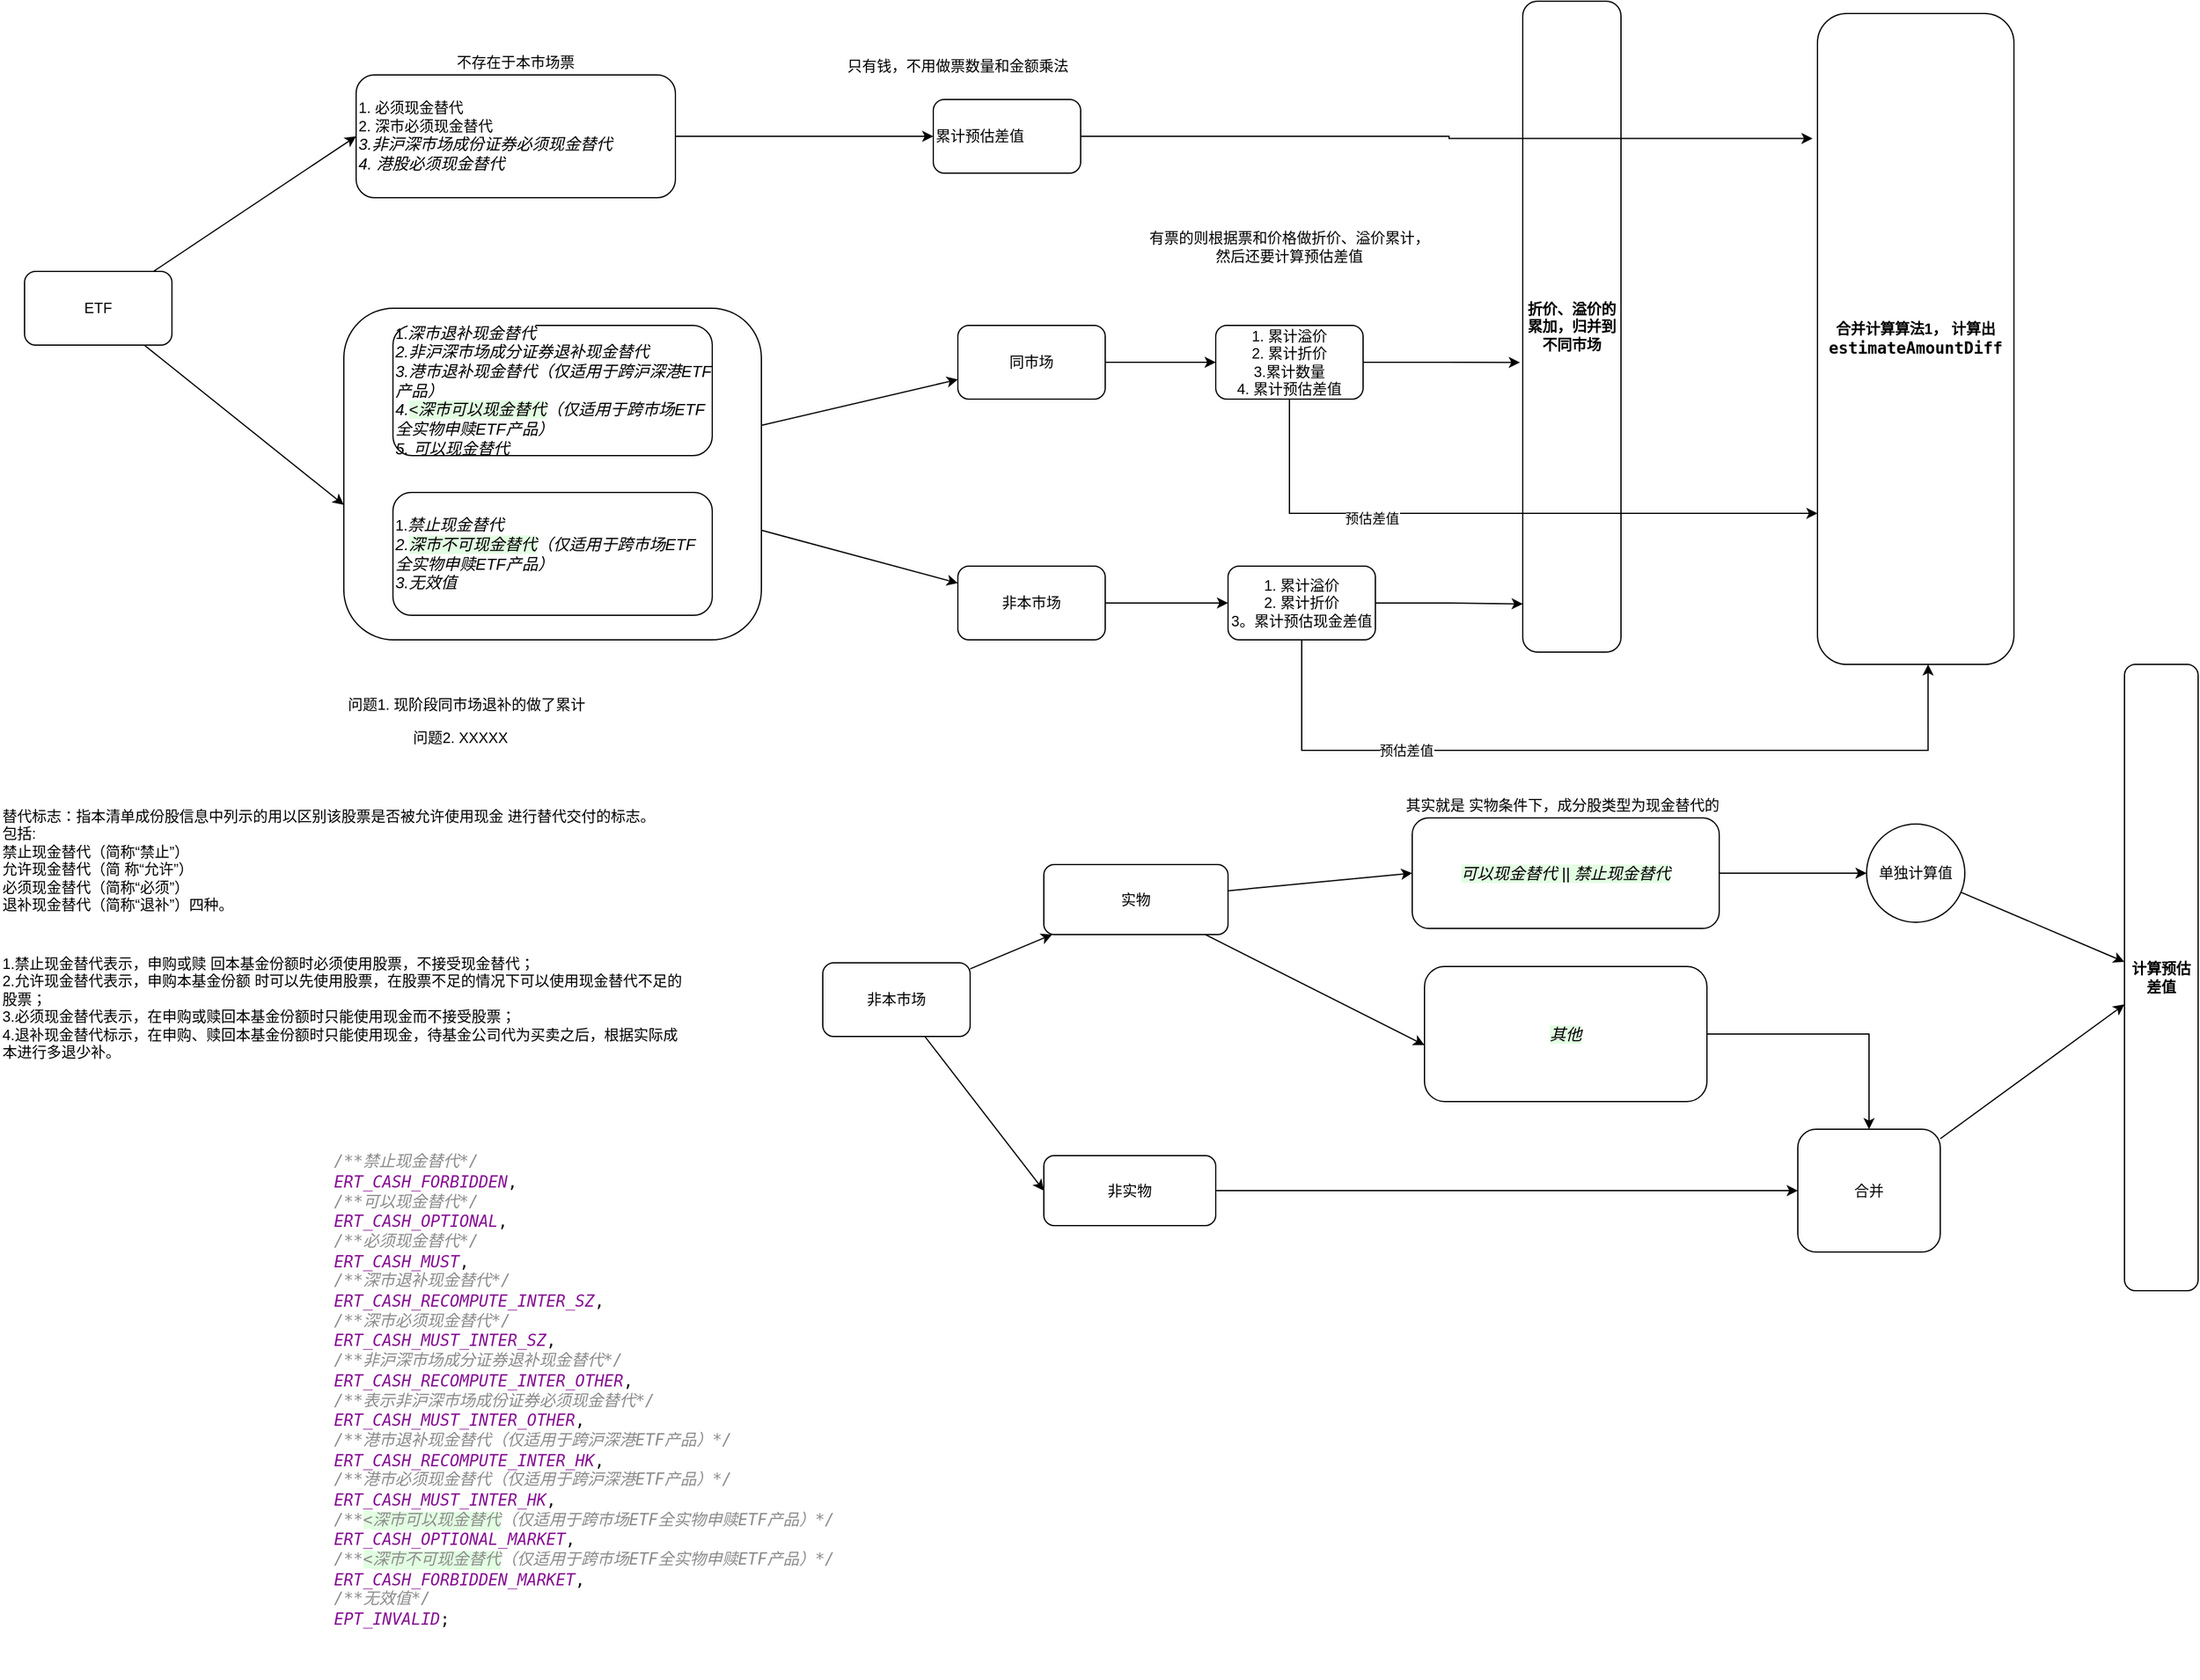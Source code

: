 <mxfile version="26.1.3">
  <diagram name="第 1 页" id="rbjTrnQubaZhu8TUefxR">
    <mxGraphModel dx="1674" dy="833" grid="1" gridSize="10" guides="1" tooltips="1" connect="1" arrows="1" fold="1" page="1" pageScale="1" pageWidth="1169" pageHeight="827" math="0" shadow="0">
      <root>
        <mxCell id="0" />
        <mxCell id="1" parent="0" />
        <mxCell id="Pjw4ReAp0QkN3uzusqus-16" style="rounded=0;orthogonalLoop=1;jettySize=auto;html=1;" parent="1" source="Pjw4ReAp0QkN3uzusqus-10" target="Pjw4ReAp0QkN3uzusqus-14" edge="1">
          <mxGeometry relative="1" as="geometry" />
        </mxCell>
        <mxCell id="Pjw4ReAp0QkN3uzusqus-17" style="rounded=0;orthogonalLoop=1;jettySize=auto;html=1;" parent="1" source="Pjw4ReAp0QkN3uzusqus-10" target="Pjw4ReAp0QkN3uzusqus-15" edge="1">
          <mxGeometry relative="1" as="geometry" />
        </mxCell>
        <mxCell id="Pjw4ReAp0QkN3uzusqus-10" value="" style="rounded=1;whiteSpace=wrap;html=1;" parent="1" vertex="1">
          <mxGeometry x="340" y="360" width="340" height="270" as="geometry" />
        </mxCell>
        <mxCell id="Pjw4ReAp0QkN3uzusqus-4" style="rounded=0;orthogonalLoop=1;jettySize=auto;html=1;entryX=0;entryY=0.5;entryDx=0;entryDy=0;" parent="1" source="Pjw4ReAp0QkN3uzusqus-1" target="Pjw4ReAp0QkN3uzusqus-3" edge="1">
          <mxGeometry relative="1" as="geometry" />
        </mxCell>
        <mxCell id="Pjw4ReAp0QkN3uzusqus-1" value="ETF" style="rounded=1;whiteSpace=wrap;html=1;" parent="1" vertex="1">
          <mxGeometry x="80" y="330" width="120" height="60" as="geometry" />
        </mxCell>
        <mxCell id="Pjw4ReAp0QkN3uzusqus-2" value="&lt;div style=&quot;background-color: rgb(255, 255, 255); color: rgb(8, 8, 8); font-family: &amp;quot;JetBrains Mono&amp;quot;, monospace; font-size: 9.8pt; white-space: pre;&quot;&gt;&lt;span style=&quot;color: rgb(140, 140, 140); font-style: italic;&quot;&gt;/**&lt;/span&gt;&lt;span style=&quot;color: rgb(140, 140, 140); font-style: italic; font-family: &amp;quot;Courier New&amp;quot;, monospace;&quot;&gt;禁止现金替代&lt;/span&gt;&lt;span style=&quot;color: rgb(140, 140, 140); font-style: italic;&quot;&gt;*/&lt;br&gt;&lt;/span&gt;&lt;span style=&quot;color: rgb(135, 16, 148); font-style: italic;&quot;&gt;ERT_CASH_FORBIDDEN&lt;/span&gt;,&lt;br&gt;&lt;span style=&quot;color: rgb(140, 140, 140); font-style: italic;&quot;&gt;/**&lt;/span&gt;&lt;span style=&quot;color: rgb(140, 140, 140); font-style: italic; font-family: &amp;quot;Courier New&amp;quot;, monospace;&quot;&gt;可以现金替代&lt;/span&gt;&lt;span style=&quot;color: rgb(140, 140, 140); font-style: italic;&quot;&gt;*/&lt;br&gt;&lt;/span&gt;&lt;span style=&quot;color: rgb(135, 16, 148); font-style: italic;&quot;&gt;ERT_CASH_OPTIONAL&lt;/span&gt;,&lt;br&gt;&lt;span style=&quot;color: rgb(140, 140, 140); font-style: italic;&quot;&gt;/**&lt;/span&gt;&lt;span style=&quot;color: rgb(140, 140, 140); font-style: italic; font-family: &amp;quot;Courier New&amp;quot;, monospace;&quot;&gt;必须现金替代&lt;/span&gt;&lt;span style=&quot;color: rgb(140, 140, 140); font-style: italic;&quot;&gt;*/&lt;br&gt;&lt;/span&gt;&lt;span style=&quot;color: rgb(135, 16, 148); font-style: italic;&quot;&gt;ERT_CASH_MUST&lt;/span&gt;,&lt;br&gt;&lt;span style=&quot;color: rgb(140, 140, 140); font-style: italic;&quot;&gt;/**&lt;/span&gt;&lt;span style=&quot;color: rgb(140, 140, 140); font-style: italic; font-family: &amp;quot;Courier New&amp;quot;, monospace;&quot;&gt;深市退补现金替代&lt;/span&gt;&lt;span style=&quot;color: rgb(140, 140, 140); font-style: italic;&quot;&gt;*/&lt;br&gt;&lt;/span&gt;&lt;span style=&quot;color: rgb(135, 16, 148); font-style: italic;&quot;&gt;ERT_CASH_RECOMPUTE_INTER_SZ&lt;/span&gt;,&lt;br&gt;&lt;span style=&quot;color: rgb(140, 140, 140); font-style: italic;&quot;&gt;/**&lt;/span&gt;&lt;span style=&quot;color: rgb(140, 140, 140); font-style: italic; font-family: &amp;quot;Courier New&amp;quot;, monospace;&quot;&gt;深市必须现金替代&lt;/span&gt;&lt;span style=&quot;color: rgb(140, 140, 140); font-style: italic;&quot;&gt;*/&lt;br&gt;&lt;/span&gt;&lt;span style=&quot;color: rgb(135, 16, 148); font-style: italic;&quot;&gt;ERT_CASH_MUST_INTER_SZ&lt;/span&gt;,&lt;br&gt;&lt;span style=&quot;color: rgb(140, 140, 140); font-style: italic;&quot;&gt;/**&lt;/span&gt;&lt;span style=&quot;color: rgb(140, 140, 140); font-style: italic; font-family: &amp;quot;Courier New&amp;quot;, monospace;&quot;&gt;非沪深市场成分证券退补现金替代&lt;/span&gt;&lt;span style=&quot;color: rgb(140, 140, 140); font-style: italic;&quot;&gt;*/&lt;br&gt;&lt;/span&gt;&lt;span style=&quot;color: rgb(135, 16, 148); font-style: italic;&quot;&gt;ERT_CASH_RECOMPUTE_INTER_OTHER&lt;/span&gt;,&lt;br&gt;&lt;span style=&quot;color: rgb(140, 140, 140); font-style: italic;&quot;&gt;/**&lt;/span&gt;&lt;span style=&quot;color: rgb(140, 140, 140); font-style: italic; font-family: &amp;quot;Courier New&amp;quot;, monospace;&quot;&gt;表示非沪深市场成份证券必须现金替代&lt;/span&gt;&lt;span style=&quot;color: rgb(140, 140, 140); font-style: italic;&quot;&gt;*/&lt;br&gt;&lt;/span&gt;&lt;span style=&quot;color: rgb(135, 16, 148); font-style: italic;&quot;&gt;ERT_CASH_MUST_INTER_OTHER&lt;/span&gt;,&lt;br&gt;&lt;span style=&quot;color: rgb(140, 140, 140); font-style: italic;&quot;&gt;/**&lt;/span&gt;&lt;span style=&quot;color: rgb(140, 140, 140); font-style: italic; font-family: &amp;quot;Courier New&amp;quot;, monospace;&quot;&gt;港市退补现金替代（仅适用于跨沪深港&lt;/span&gt;&lt;span style=&quot;color: rgb(140, 140, 140); font-style: italic;&quot;&gt;ETF&lt;/span&gt;&lt;span style=&quot;color: rgb(140, 140, 140); font-style: italic; font-family: &amp;quot;Courier New&amp;quot;, monospace;&quot;&gt;产品）&lt;/span&gt;&lt;span style=&quot;color: rgb(140, 140, 140); font-style: italic;&quot;&gt;*/&lt;br&gt;&lt;/span&gt;&lt;span style=&quot;color: rgb(135, 16, 148); font-style: italic;&quot;&gt;ERT_CASH_RECOMPUTE_INTER_HK&lt;/span&gt;,&lt;br&gt;&lt;span style=&quot;color: rgb(140, 140, 140); font-style: italic;&quot;&gt;/**&lt;/span&gt;&lt;span style=&quot;color: rgb(140, 140, 140); font-style: italic; font-family: &amp;quot;Courier New&amp;quot;, monospace;&quot;&gt;港市必须现金替代（仅适用于跨沪深港&lt;/span&gt;&lt;span style=&quot;color: rgb(140, 140, 140); font-style: italic;&quot;&gt;ETF&lt;/span&gt;&lt;span style=&quot;color: rgb(140, 140, 140); font-style: italic; font-family: &amp;quot;Courier New&amp;quot;, monospace;&quot;&gt;产品）&lt;/span&gt;&lt;span style=&quot;color: rgb(140, 140, 140); font-style: italic;&quot;&gt;*/&lt;br&gt;&lt;/span&gt;&lt;span style=&quot;color: rgb(135, 16, 148); font-style: italic;&quot;&gt;ERT_CASH_MUST_INTER_HK&lt;/span&gt;,&lt;br&gt;&lt;span style=&quot;color: rgb(140, 140, 140); font-style: italic;&quot;&gt;/**&lt;/span&gt;&lt;span style=&quot;color: rgb(140, 140, 140); background-color: rgb(226, 255, 226); font-style: italic;&quot;&gt;&amp;lt;&lt;/span&gt;&lt;span style=&quot;color: rgb(140, 140, 140); background-color: rgb(226, 255, 226); font-style: italic; font-family: &amp;quot;Courier New&amp;quot;, monospace;&quot;&gt;深市可以现金替代&lt;/span&gt;&lt;span style=&quot;color: rgb(140, 140, 140); font-style: italic; font-family: &amp;quot;Courier New&amp;quot;, monospace;&quot;&gt;（仅适用于跨市场&lt;/span&gt;&lt;span style=&quot;color: rgb(140, 140, 140); font-style: italic;&quot;&gt;ETF&lt;/span&gt;&lt;span style=&quot;color: rgb(140, 140, 140); font-style: italic; font-family: &amp;quot;Courier New&amp;quot;, monospace;&quot;&gt;全实物申赎&lt;/span&gt;&lt;span style=&quot;color: rgb(140, 140, 140); font-style: italic;&quot;&gt;ETF&lt;/span&gt;&lt;span style=&quot;color: rgb(140, 140, 140); font-style: italic; font-family: &amp;quot;Courier New&amp;quot;, monospace;&quot;&gt;产品）&lt;/span&gt;&lt;span style=&quot;color: rgb(140, 140, 140); font-style: italic;&quot;&gt;*/&lt;br&gt;&lt;/span&gt;&lt;span style=&quot;color: rgb(135, 16, 148); font-style: italic;&quot;&gt;ERT_CASH_OPTIONAL_MARKET&lt;/span&gt;,&lt;br&gt;&lt;span style=&quot;color: rgb(140, 140, 140); font-style: italic;&quot;&gt;/**&lt;/span&gt;&lt;span style=&quot;color: rgb(140, 140, 140); background-color: rgb(226, 255, 226); font-style: italic;&quot;&gt;&amp;lt;&lt;/span&gt;&lt;span style=&quot;color: rgb(140, 140, 140); background-color: rgb(226, 255, 226); font-style: italic; font-family: &amp;quot;Courier New&amp;quot;, monospace;&quot;&gt;深市不可现金替代&lt;/span&gt;&lt;span style=&quot;color: rgb(140, 140, 140); font-style: italic; font-family: &amp;quot;Courier New&amp;quot;, monospace;&quot;&gt;（仅适用于跨市场&lt;/span&gt;&lt;span style=&quot;color: rgb(140, 140, 140); font-style: italic;&quot;&gt;ETF&lt;/span&gt;&lt;span style=&quot;color: rgb(140, 140, 140); font-style: italic; font-family: &amp;quot;Courier New&amp;quot;, monospace;&quot;&gt;全实物申赎&lt;/span&gt;&lt;span style=&quot;color: rgb(140, 140, 140); font-style: italic;&quot;&gt;ETF&lt;/span&gt;&lt;span style=&quot;color: rgb(140, 140, 140); font-style: italic; font-family: &amp;quot;Courier New&amp;quot;, monospace;&quot;&gt;产品）&lt;/span&gt;&lt;span style=&quot;color: rgb(140, 140, 140); font-style: italic;&quot;&gt;*/&lt;br&gt;&lt;/span&gt;&lt;span style=&quot;color: rgb(135, 16, 148); font-style: italic;&quot;&gt;ERT_CASH_FORBIDDEN_MARKET&lt;/span&gt;,&lt;br&gt;&lt;span style=&quot;color: rgb(140, 140, 140); font-style: italic;&quot;&gt;/**&lt;/span&gt;&lt;span style=&quot;color: rgb(140, 140, 140); font-style: italic; font-family: &amp;quot;Courier New&amp;quot;, monospace;&quot;&gt;无效值&lt;/span&gt;&lt;span style=&quot;color: rgb(140, 140, 140); font-style: italic;&quot;&gt;*/&lt;br&gt;&lt;/span&gt;&lt;span style=&quot;color: rgb(135, 16, 148); font-style: italic;&quot;&gt;EPT_INVALID&lt;/span&gt;;&lt;/div&gt;" style="text;html=1;align=left;verticalAlign=middle;whiteSpace=wrap;rounded=0;" parent="1" vertex="1">
          <mxGeometry x="330" y="1006" width="440" height="470" as="geometry" />
        </mxCell>
        <mxCell id="Pjw4ReAp0QkN3uzusqus-19" value="" style="edgeStyle=orthogonalEdgeStyle;rounded=0;orthogonalLoop=1;jettySize=auto;html=1;" parent="1" source="Pjw4ReAp0QkN3uzusqus-3" target="Pjw4ReAp0QkN3uzusqus-18" edge="1">
          <mxGeometry relative="1" as="geometry" />
        </mxCell>
        <mxCell id="Pjw4ReAp0QkN3uzusqus-3" value="&lt;font style=&quot;color: rgb(0, 0, 0);&quot; face=&quot;Helvetica&quot;&gt;1. 必须现金替代&lt;/font&gt;&lt;div&gt;&lt;font style=&quot;color: rgb(0, 0, 0);&quot; face=&quot;Helvetica&quot;&gt;2. 深市必须现金替代&lt;/font&gt;&lt;/div&gt;&lt;div&gt;&lt;span style=&quot;font-size: 13.067px; font-style: italic; white-space: pre; background-color: rgb(255, 255, 255);&quot;&gt;&lt;font style=&quot;color: rgb(0, 0, 0);&quot; face=&quot;Helvetica&quot;&gt;3.非沪深市场成份证券必须现金替代&lt;/font&gt;&lt;/span&gt;&lt;/div&gt;&lt;div&gt;&lt;span style=&quot;font-size: 13.067px; font-style: italic; white-space: pre; background-color: rgb(255, 255, 255);&quot;&gt;&lt;font style=&quot;color: rgb(0, 0, 0);&quot; face=&quot;Helvetica&quot;&gt;4. 港股必须现金替代&lt;/font&gt;&lt;/span&gt;&lt;/div&gt;" style="rounded=1;whiteSpace=wrap;html=1;align=left;" parent="1" vertex="1">
          <mxGeometry x="350" y="170" width="260" height="100" as="geometry" />
        </mxCell>
        <mxCell id="Pjw4ReAp0QkN3uzusqus-5" value="1.&lt;span style=&quot;font-size: 13.067px; font-style: italic; white-space: pre; background-color: rgb(255, 255, 255);&quot;&gt;深市退补现金替代&lt;/span&gt;&lt;div&gt;&lt;span style=&quot;font-size: 13.067px; font-style: italic; white-space: pre; background-color: rgb(255, 255, 255);&quot;&gt;2.&lt;/span&gt;&lt;span style=&quot;background-color: rgb(255, 255, 255); font-size: 13.067px; font-style: italic; white-space: pre;&quot;&gt;非沪深市场成分证券退补现金替代&lt;/span&gt;&lt;/div&gt;&lt;div&gt;&lt;span style=&quot;background-color: rgb(255, 255, 255); font-size: 13.067px; font-style: italic; white-space: pre;&quot;&gt;3.&lt;/span&gt;&lt;span style=&quot;background-color: transparent; font-size: 13.067px; white-space: pre; font-style: italic;&quot;&gt;港市退补现金替代（仅适用于跨沪深港&lt;/span&gt;&lt;span style=&quot;background-color: transparent; font-size: 13.067px; white-space: pre; font-style: italic;&quot;&gt;ETF&lt;/span&gt;&lt;span style=&quot;background-color: transparent; font-size: 13.067px; white-space: pre; font-style: italic;&quot;&gt;产品）&lt;/span&gt;&lt;/div&gt;&lt;div&gt;&lt;span style=&quot;background-color: transparent; font-size: 13.067px; white-space: pre; font-style: italic;&quot;&gt;4.&lt;/span&gt;&lt;span style=&quot;font-size: 13.067px; white-space: pre; background-color: rgb(226, 255, 226); font-style: italic;&quot;&gt;&amp;lt;&lt;/span&gt;&lt;span style=&quot;font-size: 13.067px; white-space: pre; background-color: rgb(226, 255, 226); font-style: italic;&quot;&gt;深市可以现金替代&lt;/span&gt;&lt;span style=&quot;background-color: transparent; font-size: 13.067px; white-space: pre; font-style: italic;&quot;&gt;（仅适用于跨市场&lt;/span&gt;&lt;span style=&quot;background-color: transparent; font-size: 13.067px; white-space: pre; font-style: italic;&quot;&gt;ETF&lt;/span&gt;&lt;span style=&quot;background-color: transparent; font-size: 13.067px; white-space: pre; font-style: italic;&quot;&gt;全实物申赎&lt;/span&gt;&lt;span style=&quot;background-color: transparent; font-size: 13.067px; white-space: pre; font-style: italic;&quot;&gt;ETF&lt;/span&gt;&lt;span style=&quot;background-color: transparent; font-size: 13.067px; white-space: pre; font-style: italic;&quot;&gt;产品）&lt;/span&gt;&lt;/div&gt;&lt;div&gt;&lt;span style=&quot;background-color: transparent; font-size: 13.067px; white-space: pre; font-style: italic;&quot;&gt;5. 可以现金替代&lt;/span&gt;&lt;/div&gt;" style="rounded=1;whiteSpace=wrap;html=1;fontColor=default;fontFamily=Helvetica;align=left;" parent="1" vertex="1">
          <mxGeometry x="380" y="374" width="260" height="106" as="geometry" />
        </mxCell>
        <mxCell id="Pjw4ReAp0QkN3uzusqus-6" value="不存在于本市场票" style="text;html=1;align=center;verticalAlign=middle;whiteSpace=wrap;rounded=0;" parent="1" vertex="1">
          <mxGeometry x="405" y="150" width="150" height="20" as="geometry" />
        </mxCell>
        <mxCell id="Pjw4ReAp0QkN3uzusqus-9" value="1.&lt;span style=&quot;font-size: 13.067px; font-style: italic; white-space: pre; background-color: rgb(255, 255, 255);&quot;&gt;禁止现金替代&lt;/span&gt;&lt;div style=&quot;&quot;&gt;&lt;font&gt;&lt;span style=&quot;font-size: 13.067px; white-space: pre; background-color: rgb(255, 255, 255);&quot;&gt;&lt;i&gt;2.&lt;/i&gt;&lt;/span&gt;&lt;/font&gt;&lt;span style=&quot;font-size: 13.067px; white-space: pre; background-color: rgb(226, 255, 226); font-style: italic;&quot;&gt;深市不可现金替代&lt;/span&gt;&lt;span style=&quot;background-color: transparent; font-size: 13.067px; white-space: pre; font-style: italic;&quot;&gt;（仅适用于跨市场&lt;/span&gt;&lt;span style=&quot;background-color: transparent; font-size: 13.067px; white-space: pre; font-style: italic;&quot;&gt;ETF&lt;/span&gt;&lt;span style=&quot;background-color: transparent; font-size: 13.067px; white-space: pre; font-style: italic;&quot;&gt;全实物申赎&lt;/span&gt;&lt;span style=&quot;background-color: transparent; font-size: 13.067px; white-space: pre; font-style: italic;&quot;&gt;ETF&lt;/span&gt;&lt;span style=&quot;background-color: transparent; font-size: 13.067px; white-space: pre; font-style: italic;&quot;&gt;产品）&lt;/span&gt;&lt;/div&gt;&lt;div style=&quot;&quot;&gt;&lt;span style=&quot;background-color: transparent; font-size: 13.067px; white-space: pre; font-style: italic;&quot;&gt;3.&lt;/span&gt;&lt;span style=&quot;background-color: rgb(255, 255, 255); font-size: 13.067px; font-style: italic; white-space: pre;&quot;&gt;无效值&lt;/span&gt;&lt;/div&gt;" style="rounded=1;whiteSpace=wrap;html=1;fontColor=default;fontFamily=Helvetica;align=left;" parent="1" vertex="1">
          <mxGeometry x="380" y="510" width="260" height="100" as="geometry" />
        </mxCell>
        <mxCell id="Pjw4ReAp0QkN3uzusqus-12" style="rounded=0;orthogonalLoop=1;jettySize=auto;html=1;entryX=0;entryY=0.593;entryDx=0;entryDy=0;entryPerimeter=0;" parent="1" source="Pjw4ReAp0QkN3uzusqus-1" target="Pjw4ReAp0QkN3uzusqus-10" edge="1">
          <mxGeometry relative="1" as="geometry" />
        </mxCell>
        <mxCell id="Pjw4ReAp0QkN3uzusqus-21" value="" style="edgeStyle=orthogonalEdgeStyle;rounded=0;orthogonalLoop=1;jettySize=auto;html=1;" parent="1" source="Pjw4ReAp0QkN3uzusqus-14" target="Pjw4ReAp0QkN3uzusqus-20" edge="1">
          <mxGeometry relative="1" as="geometry" />
        </mxCell>
        <mxCell id="Pjw4ReAp0QkN3uzusqus-14" value="同市场" style="rounded=1;whiteSpace=wrap;html=1;" parent="1" vertex="1">
          <mxGeometry x="840" y="374" width="120" height="60" as="geometry" />
        </mxCell>
        <mxCell id="Pjw4ReAp0QkN3uzusqus-23" style="edgeStyle=orthogonalEdgeStyle;rounded=0;orthogonalLoop=1;jettySize=auto;html=1;" parent="1" source="Pjw4ReAp0QkN3uzusqus-15" target="Pjw4ReAp0QkN3uzusqus-22" edge="1">
          <mxGeometry relative="1" as="geometry" />
        </mxCell>
        <mxCell id="Pjw4ReAp0QkN3uzusqus-15" value="非本市场" style="rounded=1;whiteSpace=wrap;html=1;" parent="1" vertex="1">
          <mxGeometry x="840" y="570" width="120" height="60" as="geometry" />
        </mxCell>
        <mxCell id="Pjw4ReAp0QkN3uzusqus-18" value="累计预估差值" style="whiteSpace=wrap;html=1;align=left;rounded=1;" parent="1" vertex="1">
          <mxGeometry x="820" y="190" width="120" height="60" as="geometry" />
        </mxCell>
        <mxCell id="Pjw4ReAp0QkN3uzusqus-20" value="1. 累计溢价&lt;div&gt;2. 累计折价&lt;/div&gt;&lt;div&gt;3.累计数量&lt;/div&gt;&lt;div&gt;4. 累计预估差值&lt;/div&gt;" style="whiteSpace=wrap;html=1;rounded=1;" parent="1" vertex="1">
          <mxGeometry x="1050" y="374" width="120" height="60" as="geometry" />
        </mxCell>
        <mxCell id="Pjw4ReAp0QkN3uzusqus-22" value="1. 累计溢价&lt;div&gt;2. 累计折价&lt;/div&gt;&lt;div&gt;3。累计预估现金差值&lt;/div&gt;" style="whiteSpace=wrap;html=1;rounded=1;" parent="1" vertex="1">
          <mxGeometry x="1060" y="570" width="120" height="60" as="geometry" />
        </mxCell>
        <mxCell id="Pjw4ReAp0QkN3uzusqus-24" value="只有钱，不用做票数量和金额乘法" style="text;html=1;align=center;verticalAlign=middle;whiteSpace=wrap;rounded=0;" parent="1" vertex="1">
          <mxGeometry x="720" y="150" width="240" height="25" as="geometry" />
        </mxCell>
        <mxCell id="Pjw4ReAp0QkN3uzusqus-25" value="有票的则根据票和价格做折价、溢价累计，然后还要计算预估差值" style="text;html=1;align=center;verticalAlign=middle;whiteSpace=wrap;rounded=0;" parent="1" vertex="1">
          <mxGeometry x="995" y="280" width="230" height="60" as="geometry" />
        </mxCell>
        <mxCell id="Pjw4ReAp0QkN3uzusqus-26" value="折价、溢价的累加，归并到不同市场" style="rounded=1;whiteSpace=wrap;html=1;fontStyle=1" parent="1" vertex="1">
          <mxGeometry x="1300" y="110" width="80" height="530" as="geometry" />
        </mxCell>
        <mxCell id="Pjw4ReAp0QkN3uzusqus-28" style="edgeStyle=orthogonalEdgeStyle;rounded=0;orthogonalLoop=1;jettySize=auto;html=1;entryX=-0.029;entryY=0.555;entryDx=0;entryDy=0;entryPerimeter=0;" parent="1" source="Pjw4ReAp0QkN3uzusqus-20" target="Pjw4ReAp0QkN3uzusqus-26" edge="1">
          <mxGeometry relative="1" as="geometry" />
        </mxCell>
        <mxCell id="Pjw4ReAp0QkN3uzusqus-29" style="edgeStyle=orthogonalEdgeStyle;rounded=0;orthogonalLoop=1;jettySize=auto;html=1;exitX=1;exitY=0.5;exitDx=0;exitDy=0;entryX=0;entryY=0.926;entryDx=0;entryDy=0;entryPerimeter=0;" parent="1" source="Pjw4ReAp0QkN3uzusqus-22" target="Pjw4ReAp0QkN3uzusqus-26" edge="1">
          <mxGeometry relative="1" as="geometry" />
        </mxCell>
        <mxCell id="Pjw4ReAp0QkN3uzusqus-30" value="合并计算算法1， 计算出&lt;span style=&quot;background-color: rgb(255, 255, 255); font-family: &amp;quot;JetBrains Mono&amp;quot;, monospace; font-size: 9.8pt; white-space: pre;&quot;&gt;estimateAmountDiff&lt;/span&gt;" style="rounded=1;whiteSpace=wrap;html=1;fontStyle=1" parent="1" vertex="1">
          <mxGeometry x="1540" y="120" width="160" height="530" as="geometry" />
        </mxCell>
        <mxCell id="Pjw4ReAp0QkN3uzusqus-31" style="edgeStyle=orthogonalEdgeStyle;rounded=0;orthogonalLoop=1;jettySize=auto;html=1;entryX=-0.025;entryY=0.192;entryDx=0;entryDy=0;entryPerimeter=0;" parent="1" source="Pjw4ReAp0QkN3uzusqus-18" target="Pjw4ReAp0QkN3uzusqus-30" edge="1">
          <mxGeometry relative="1" as="geometry" />
        </mxCell>
        <mxCell id="Pjw4ReAp0QkN3uzusqus-32" style="edgeStyle=orthogonalEdgeStyle;rounded=0;orthogonalLoop=1;jettySize=auto;html=1;entryX=0;entryY=0.768;entryDx=0;entryDy=0;entryPerimeter=0;" parent="1" source="Pjw4ReAp0QkN3uzusqus-20" target="Pjw4ReAp0QkN3uzusqus-30" edge="1">
          <mxGeometry relative="1" as="geometry">
            <Array as="points">
              <mxPoint x="1110" y="527" />
            </Array>
          </mxGeometry>
        </mxCell>
        <mxCell id="Pjw4ReAp0QkN3uzusqus-33" value="预估差值" style="edgeLabel;html=1;align=center;verticalAlign=middle;resizable=0;points=[];" parent="Pjw4ReAp0QkN3uzusqus-32" vertex="1" connectable="0">
          <mxGeometry x="-0.388" y="-4" relative="1" as="geometry">
            <mxPoint as="offset" />
          </mxGeometry>
        </mxCell>
        <mxCell id="Pjw4ReAp0QkN3uzusqus-34" style="edgeStyle=orthogonalEdgeStyle;rounded=0;orthogonalLoop=1;jettySize=auto;html=1;exitX=0.5;exitY=1;exitDx=0;exitDy=0;entryX=0.563;entryY=1;entryDx=0;entryDy=0;entryPerimeter=0;" parent="1" source="Pjw4ReAp0QkN3uzusqus-22" target="Pjw4ReAp0QkN3uzusqus-30" edge="1">
          <mxGeometry relative="1" as="geometry">
            <Array as="points">
              <mxPoint x="1120" y="720" />
              <mxPoint x="1630" y="720" />
            </Array>
          </mxGeometry>
        </mxCell>
        <mxCell id="Pjw4ReAp0QkN3uzusqus-35" value="预估差值" style="edgeLabel;html=1;align=center;verticalAlign=middle;resizable=0;points=[];" parent="Pjw4ReAp0QkN3uzusqus-34" vertex="1" connectable="0">
          <mxGeometry x="-0.478" relative="1" as="geometry">
            <mxPoint as="offset" />
          </mxGeometry>
        </mxCell>
        <mxCell id="Pjw4ReAp0QkN3uzusqus-38" value="替代标志：指本清单成份股信息中列示的用以区别该股票是否被允许使用现金 进行替代交付的标志。&#xa;包括:&#xa;禁止现金替代（简称“禁止”）&#xa;允许现金替代（简 称“允许”）&#xa;必须现金替代（简称“必须”）&#xa;退补现金替代（简称“退补”）四种。" style="text;whiteSpace=wrap;" parent="1" vertex="1">
          <mxGeometry x="60" y="760" width="560" height="120" as="geometry" />
        </mxCell>
        <mxCell id="Pjw4ReAp0QkN3uzusqus-39" value="1.禁止现金替代表示，申购或赎 回本基金份额时必须使用股票，不接受现金替代；&#xa;2.允许现金替代表示，申购本基金份额 时可以先使用股票，在股票不足的情况下可以使用现金替代不足的股票；&#xa;3.必须现金替代表示，在申购或赎回本基金份额时只能使用现金而不接受股票；&#xa;4.退补现金替代标示，在申购、赎回本基金份额时只能使用现金，待基金公司代为买卖之后，根据实际成本进行多退少补。" style="text;whiteSpace=wrap;" parent="1" vertex="1">
          <mxGeometry x="60" y="880" width="560" height="110" as="geometry" />
        </mxCell>
        <mxCell id="Pjw4ReAp0QkN3uzusqus-49" value="问题1. 现阶段同市场退补的做了累计&lt;div&gt;&lt;br&gt;&lt;/div&gt;" style="text;html=1;align=center;verticalAlign=middle;whiteSpace=wrap;rounded=0;" parent="1" vertex="1">
          <mxGeometry x="320" y="680" width="240" height="20" as="geometry" />
        </mxCell>
        <mxCell id="Pjw4ReAp0QkN3uzusqus-54" value="" style="rounded=0;orthogonalLoop=1;jettySize=auto;html=1;" parent="1" source="Pjw4ReAp0QkN3uzusqus-50" target="Pjw4ReAp0QkN3uzusqus-53" edge="1">
          <mxGeometry relative="1" as="geometry" />
        </mxCell>
        <mxCell id="Pjw4ReAp0QkN3uzusqus-56" style="rounded=0;orthogonalLoop=1;jettySize=auto;html=1;entryX=0;entryY=0.5;entryDx=0;entryDy=0;" parent="1" source="Pjw4ReAp0QkN3uzusqus-50" target="Pjw4ReAp0QkN3uzusqus-55" edge="1">
          <mxGeometry relative="1" as="geometry" />
        </mxCell>
        <mxCell id="Pjw4ReAp0QkN3uzusqus-50" value="非本市场" style="rounded=1;whiteSpace=wrap;html=1;" parent="1" vertex="1">
          <mxGeometry x="730" y="893" width="120" height="60" as="geometry" />
        </mxCell>
        <mxCell id="Pjw4ReAp0QkN3uzusqus-67" value="" style="edgeStyle=orthogonalEdgeStyle;rounded=0;orthogonalLoop=1;jettySize=auto;html=1;" parent="1" source="Pjw4ReAp0QkN3uzusqus-51" target="Pjw4ReAp0QkN3uzusqus-66" edge="1">
          <mxGeometry relative="1" as="geometry" />
        </mxCell>
        <mxCell id="Pjw4ReAp0QkN3uzusqus-51" value="&lt;div style=&quot;text-align: left;&quot;&gt;&lt;span style=&quot;font-size: 13.067px; white-space: pre; background-color: rgb(226, 255, 226);&quot;&gt;&lt;i&gt;可以现金替代 || 禁止现金替代&lt;/i&gt;&lt;/span&gt;&lt;/div&gt;" style="whiteSpace=wrap;html=1;rounded=1;" parent="1" vertex="1">
          <mxGeometry x="1210" y="775" width="250" height="90" as="geometry" />
        </mxCell>
        <mxCell id="Pjw4ReAp0QkN3uzusqus-57" style="rounded=0;orthogonalLoop=1;jettySize=auto;html=1;entryX=0;entryY=0.5;entryDx=0;entryDy=0;" parent="1" source="Pjw4ReAp0QkN3uzusqus-53" target="Pjw4ReAp0QkN3uzusqus-51" edge="1">
          <mxGeometry relative="1" as="geometry" />
        </mxCell>
        <mxCell id="Pjw4ReAp0QkN3uzusqus-53" value="实物" style="whiteSpace=wrap;html=1;rounded=1;" parent="1" vertex="1">
          <mxGeometry x="910" y="813" width="150" height="57" as="geometry" />
        </mxCell>
        <mxCell id="Pjw4ReAp0QkN3uzusqus-65" style="edgeStyle=orthogonalEdgeStyle;rounded=0;orthogonalLoop=1;jettySize=auto;html=1;" parent="1" source="Pjw4ReAp0QkN3uzusqus-55" target="Pjw4ReAp0QkN3uzusqus-63" edge="1">
          <mxGeometry relative="1" as="geometry" />
        </mxCell>
        <mxCell id="Pjw4ReAp0QkN3uzusqus-55" value="非实物" style="whiteSpace=wrap;html=1;rounded=1;" parent="1" vertex="1">
          <mxGeometry x="910" y="1050" width="140" height="57" as="geometry" />
        </mxCell>
        <mxCell id="Pjw4ReAp0QkN3uzusqus-64" style="edgeStyle=orthogonalEdgeStyle;rounded=0;orthogonalLoop=1;jettySize=auto;html=1;" parent="1" source="Pjw4ReAp0QkN3uzusqus-58" target="Pjw4ReAp0QkN3uzusqus-63" edge="1">
          <mxGeometry relative="1" as="geometry" />
        </mxCell>
        <mxCell id="Pjw4ReAp0QkN3uzusqus-58" value="&lt;div style=&quot;text-align: left;&quot;&gt;&lt;span style=&quot;font-size: 13.067px; white-space: pre; background-color: rgb(226, 255, 226);&quot;&gt;&lt;i&gt;其他&lt;/i&gt;&lt;/span&gt;&lt;/div&gt;" style="whiteSpace=wrap;html=1;rounded=1;" parent="1" vertex="1">
          <mxGeometry x="1220" y="896" width="230" height="110" as="geometry" />
        </mxCell>
        <mxCell id="Pjw4ReAp0QkN3uzusqus-59" style="rounded=0;orthogonalLoop=1;jettySize=auto;html=1;entryX=0;entryY=0.582;entryDx=0;entryDy=0;entryPerimeter=0;" parent="1" source="Pjw4ReAp0QkN3uzusqus-53" target="Pjw4ReAp0QkN3uzusqus-58" edge="1">
          <mxGeometry relative="1" as="geometry" />
        </mxCell>
        <mxCell id="Pjw4ReAp0QkN3uzusqus-61" value="其实就是 实物条件下，成分股类型为现金替代的" style="text;html=1;align=center;verticalAlign=middle;whiteSpace=wrap;rounded=0;" parent="1" vertex="1">
          <mxGeometry x="1190" y="760" width="285" height="10" as="geometry" />
        </mxCell>
        <mxCell id="Pjw4ReAp0QkN3uzusqus-62" value="计算预估差值" style="rounded=1;whiteSpace=wrap;html=1;fontStyle=1" parent="1" vertex="1">
          <mxGeometry x="1790" y="650" width="60" height="510" as="geometry" />
        </mxCell>
        <mxCell id="Pjw4ReAp0QkN3uzusqus-69" style="rounded=0;orthogonalLoop=1;jettySize=auto;html=1;" parent="1" source="Pjw4ReAp0QkN3uzusqus-63" target="Pjw4ReAp0QkN3uzusqus-62" edge="1">
          <mxGeometry relative="1" as="geometry" />
        </mxCell>
        <mxCell id="Pjw4ReAp0QkN3uzusqus-63" value="&lt;div style=&quot;text-align: left;&quot;&gt;合并&lt;/div&gt;" style="whiteSpace=wrap;html=1;rounded=1;" parent="1" vertex="1">
          <mxGeometry x="1524" y="1028.5" width="116" height="100" as="geometry" />
        </mxCell>
        <mxCell id="Pjw4ReAp0QkN3uzusqus-68" style="rounded=0;orthogonalLoop=1;jettySize=auto;html=1;" parent="1" source="Pjw4ReAp0QkN3uzusqus-66" target="Pjw4ReAp0QkN3uzusqus-62" edge="1">
          <mxGeometry relative="1" as="geometry" />
        </mxCell>
        <mxCell id="Pjw4ReAp0QkN3uzusqus-66" value="单独计算值" style="ellipse;whiteSpace=wrap;html=1;rounded=1;" parent="1" vertex="1">
          <mxGeometry x="1580" y="780" width="80" height="80" as="geometry" />
        </mxCell>
        <mxCell id="Pjw4ReAp0QkN3uzusqus-71" value="问题2. XXXXX" style="text;html=1;align=center;verticalAlign=middle;whiteSpace=wrap;rounded=0;" parent="1" vertex="1">
          <mxGeometry x="315" y="700" width="240" height="20" as="geometry" />
        </mxCell>
      </root>
    </mxGraphModel>
  </diagram>
</mxfile>
